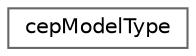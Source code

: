 digraph "Graphical Class Hierarchy"
{
 // LATEX_PDF_SIZE
  bgcolor="transparent";
  edge [fontname=Helvetica,fontsize=10,labelfontname=Helvetica,labelfontsize=10];
  node [fontname=Helvetica,fontsize=10,shape=box,height=0.2,width=0.4];
  rankdir="LR";
  Node0 [id="Node000000",label="cepModelType",height=0.2,width=0.4,color="grey40", fillcolor="white", style="filled",URL="$classcep_model_type.html",tooltip="Cardiac electrophysiology model type."];
}
